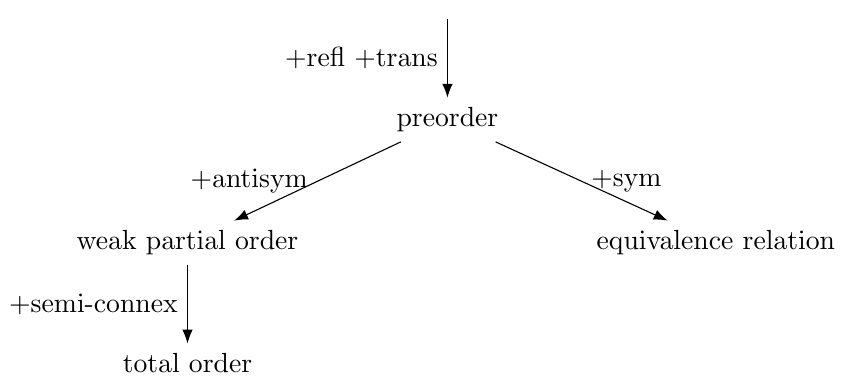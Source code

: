 \documentclass[tikz]{standalone}
\usetikzlibrary{arrows,arrows.meta,positioning}
\tikzset{arrow/.style = {-{Latex[length=.5em]}}}
\begin{document}
\begin{tikzpicture}
    \node (null) at (0,0) {};
    \node (pre) [below=of null] {preorder};
    \node (partial) [below left=of pre] {weak partial order};
    \node (total) [below=of partial] {total order};
    \node (equiv) [below right=of pre] {equivalence relation};

    \foreach \Source/\Target/\Dir/\Label in {%
        null/pre/left/+refl +trans,
        pre/partial/left/+antisym,
        pre/equiv/right/+sym,
        partial/total/left/+semi-connex}
        \draw[arrow] (\Source) to node [\Dir] {\Label} (\Target);
\end{tikzpicture}
\end{document}
